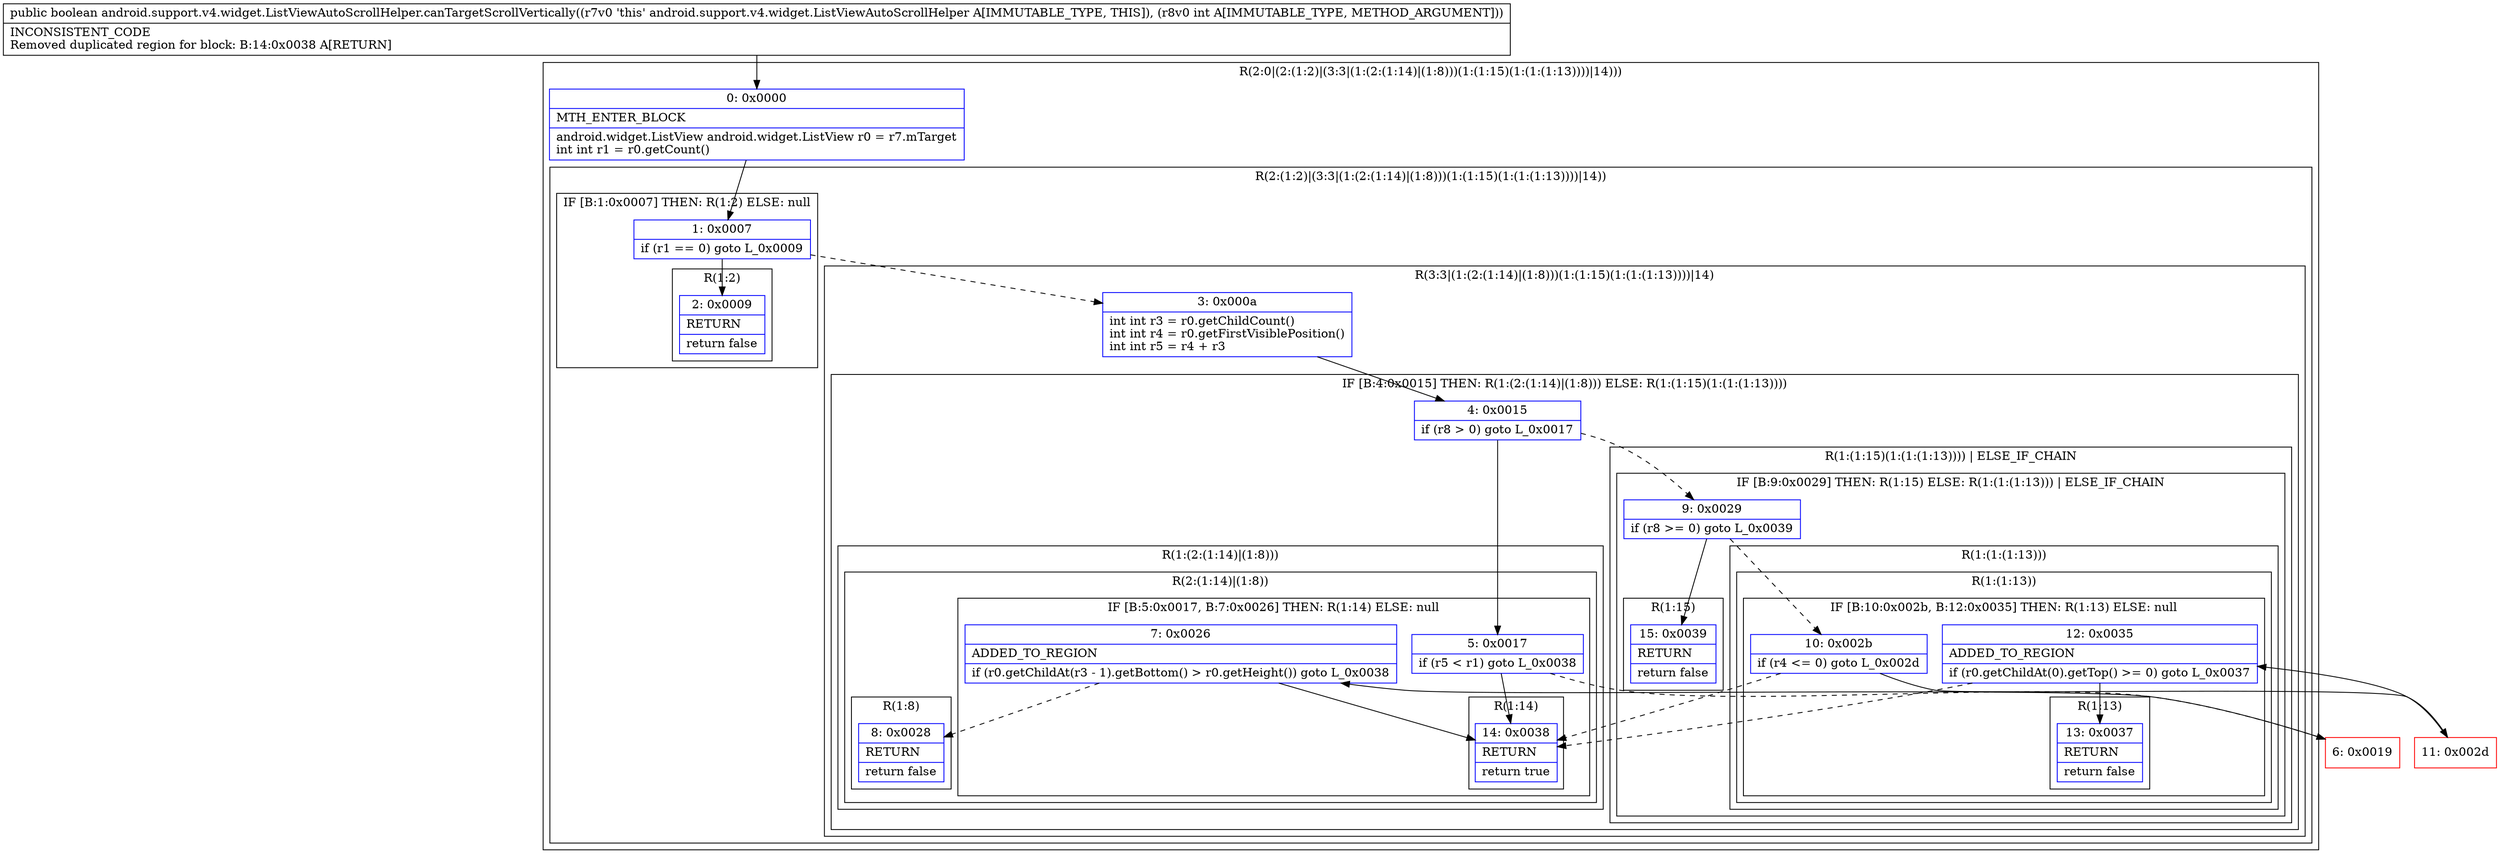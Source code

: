 digraph "CFG forandroid.support.v4.widget.ListViewAutoScrollHelper.canTargetScrollVertically(I)Z" {
subgraph cluster_Region_1453190971 {
label = "R(2:0|(2:(1:2)|(3:3|(1:(2:(1:14)|(1:8)))(1:(1:15)(1:(1:(1:13))))|14)))";
node [shape=record,color=blue];
Node_0 [shape=record,label="{0\:\ 0x0000|MTH_ENTER_BLOCK\l|android.widget.ListView android.widget.ListView r0 = r7.mTarget\lint int r1 = r0.getCount()\l}"];
subgraph cluster_Region_576307124 {
label = "R(2:(1:2)|(3:3|(1:(2:(1:14)|(1:8)))(1:(1:15)(1:(1:(1:13))))|14))";
node [shape=record,color=blue];
subgraph cluster_IfRegion_1844332227 {
label = "IF [B:1:0x0007] THEN: R(1:2) ELSE: null";
node [shape=record,color=blue];
Node_1 [shape=record,label="{1\:\ 0x0007|if (r1 == 0) goto L_0x0009\l}"];
subgraph cluster_Region_59123070 {
label = "R(1:2)";
node [shape=record,color=blue];
Node_2 [shape=record,label="{2\:\ 0x0009|RETURN\l|return false\l}"];
}
}
subgraph cluster_Region_1670019334 {
label = "R(3:3|(1:(2:(1:14)|(1:8)))(1:(1:15)(1:(1:(1:13))))|14)";
node [shape=record,color=blue];
Node_3 [shape=record,label="{3\:\ 0x000a|int int r3 = r0.getChildCount()\lint int r4 = r0.getFirstVisiblePosition()\lint int r5 = r4 + r3\l}"];
subgraph cluster_IfRegion_1654804233 {
label = "IF [B:4:0x0015] THEN: R(1:(2:(1:14)|(1:8))) ELSE: R(1:(1:15)(1:(1:(1:13))))";
node [shape=record,color=blue];
Node_4 [shape=record,label="{4\:\ 0x0015|if (r8 \> 0) goto L_0x0017\l}"];
subgraph cluster_Region_550805190 {
label = "R(1:(2:(1:14)|(1:8)))";
node [shape=record,color=blue];
subgraph cluster_Region_1327444343 {
label = "R(2:(1:14)|(1:8))";
node [shape=record,color=blue];
subgraph cluster_IfRegion_2124227958 {
label = "IF [B:5:0x0017, B:7:0x0026] THEN: R(1:14) ELSE: null";
node [shape=record,color=blue];
Node_5 [shape=record,label="{5\:\ 0x0017|if (r5 \< r1) goto L_0x0038\l}"];
Node_7 [shape=record,label="{7\:\ 0x0026|ADDED_TO_REGION\l|if (r0.getChildAt(r3 \- 1).getBottom() \> r0.getHeight()) goto L_0x0038\l}"];
subgraph cluster_Region_2105561151 {
label = "R(1:14)";
node [shape=record,color=blue];
Node_14 [shape=record,label="{14\:\ 0x0038|RETURN\l|return true\l}"];
}
}
subgraph cluster_Region_220893825 {
label = "R(1:8)";
node [shape=record,color=blue];
Node_8 [shape=record,label="{8\:\ 0x0028|RETURN\l|return false\l}"];
}
}
}
subgraph cluster_Region_151785292 {
label = "R(1:(1:15)(1:(1:(1:13)))) | ELSE_IF_CHAIN\l";
node [shape=record,color=blue];
subgraph cluster_IfRegion_1068368787 {
label = "IF [B:9:0x0029] THEN: R(1:15) ELSE: R(1:(1:(1:13))) | ELSE_IF_CHAIN\l";
node [shape=record,color=blue];
Node_9 [shape=record,label="{9\:\ 0x0029|if (r8 \>= 0) goto L_0x0039\l}"];
subgraph cluster_Region_1079033329 {
label = "R(1:15)";
node [shape=record,color=blue];
Node_15 [shape=record,label="{15\:\ 0x0039|RETURN\l|return false\l}"];
}
subgraph cluster_Region_423072224 {
label = "R(1:(1:(1:13)))";
node [shape=record,color=blue];
subgraph cluster_Region_1890098149 {
label = "R(1:(1:13))";
node [shape=record,color=blue];
subgraph cluster_IfRegion_1421057881 {
label = "IF [B:10:0x002b, B:12:0x0035] THEN: R(1:13) ELSE: null";
node [shape=record,color=blue];
Node_10 [shape=record,label="{10\:\ 0x002b|if (r4 \<= 0) goto L_0x002d\l}"];
Node_12 [shape=record,label="{12\:\ 0x0035|ADDED_TO_REGION\l|if (r0.getChildAt(0).getTop() \>= 0) goto L_0x0037\l}"];
subgraph cluster_Region_1070972152 {
label = "R(1:13)";
node [shape=record,color=blue];
Node_13 [shape=record,label="{13\:\ 0x0037|RETURN\l|return false\l}"];
}
}
}
}
}
}
}
Node_14 [shape=record,label="{14\:\ 0x0038|RETURN\l|return true\l}"];
}
}
}
Node_6 [shape=record,color=red,label="{6\:\ 0x0019}"];
Node_11 [shape=record,color=red,label="{11\:\ 0x002d}"];
MethodNode[shape=record,label="{public boolean android.support.v4.widget.ListViewAutoScrollHelper.canTargetScrollVertically((r7v0 'this' android.support.v4.widget.ListViewAutoScrollHelper A[IMMUTABLE_TYPE, THIS]), (r8v0 int A[IMMUTABLE_TYPE, METHOD_ARGUMENT]))  | INCONSISTENT_CODE\lRemoved duplicated region for block: B:14:0x0038 A[RETURN]\l}"];
MethodNode -> Node_0;
Node_0 -> Node_1;
Node_1 -> Node_2;
Node_1 -> Node_3[style=dashed];
Node_3 -> Node_4;
Node_4 -> Node_5;
Node_4 -> Node_9[style=dashed];
Node_5 -> Node_6[style=dashed];
Node_5 -> Node_14;
Node_7 -> Node_8[style=dashed];
Node_7 -> Node_14;
Node_9 -> Node_10[style=dashed];
Node_9 -> Node_15;
Node_10 -> Node_11;
Node_10 -> Node_14[style=dashed];
Node_12 -> Node_13;
Node_12 -> Node_14[style=dashed];
Node_6 -> Node_7;
Node_11 -> Node_12;
}


